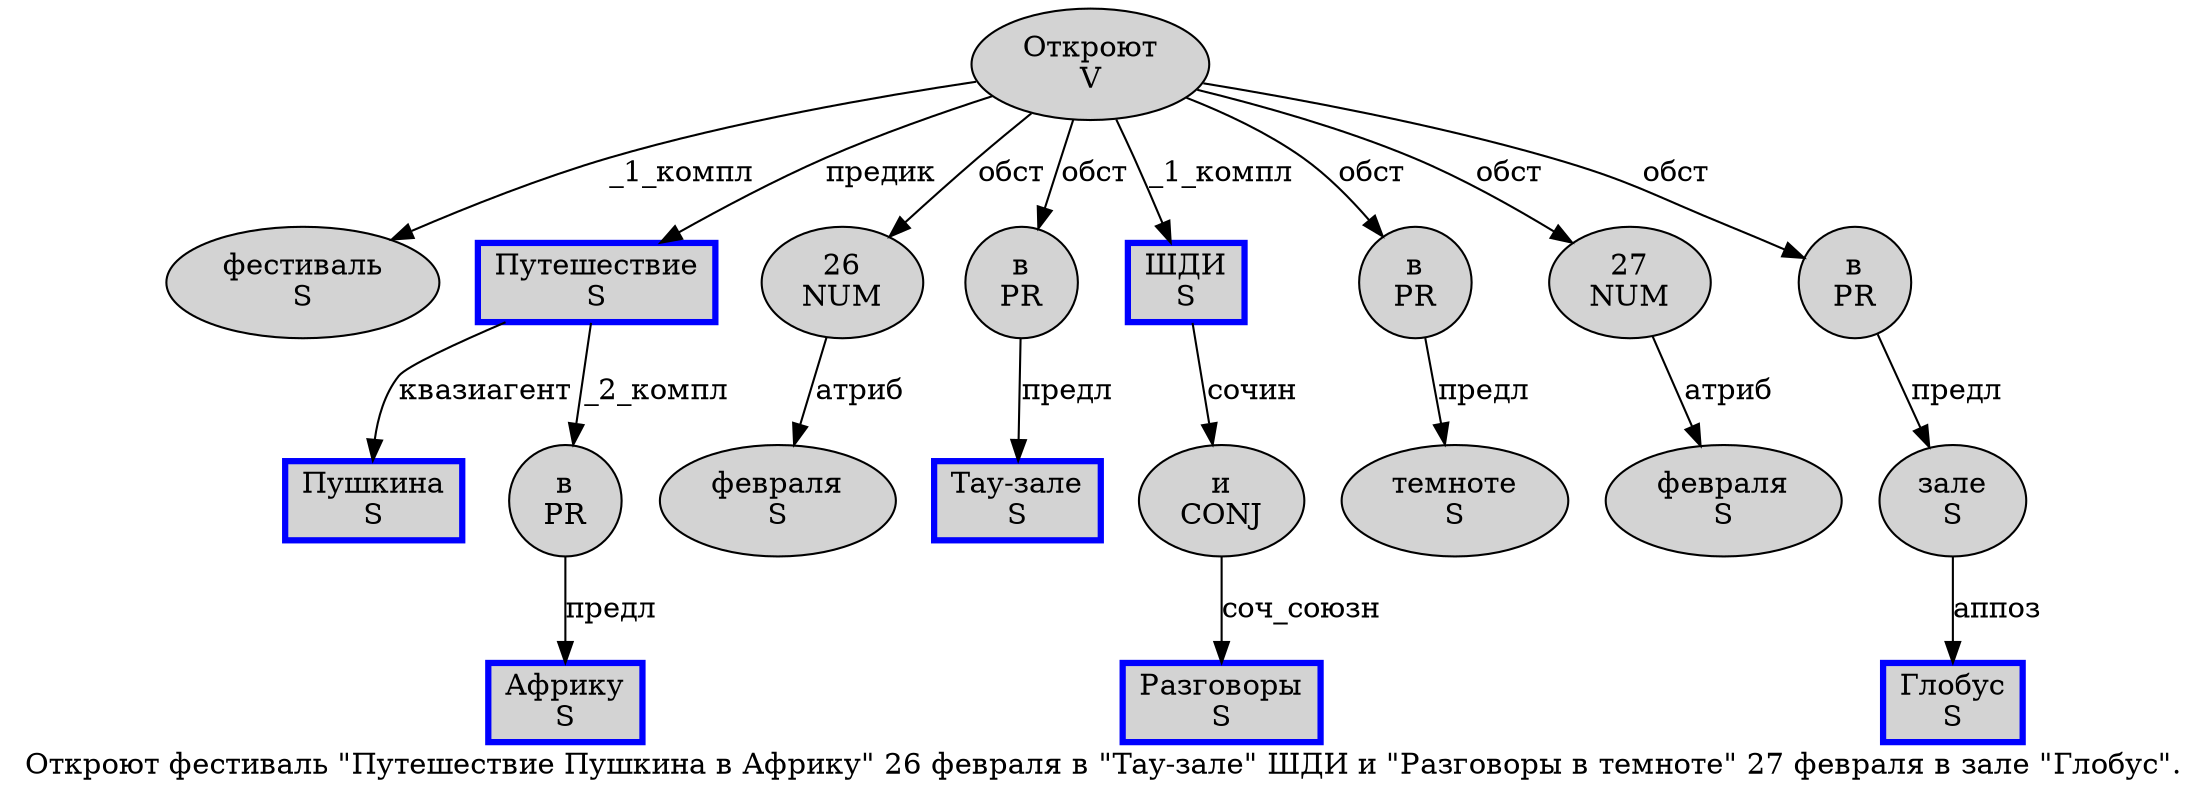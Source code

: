 digraph SENTENCE_701 {
	graph [label="Откроют фестиваль \"Путешествие Пушкина в Африку\" 26 февраля в \"Тау-зале\" ШДИ и \"Разговоры в темноте\" 27 февраля в зале \"Глобус\"."]
	node [style=filled]
		0 [label="Откроют
V" color="" fillcolor=lightgray penwidth=1 shape=ellipse]
		1 [label="фестиваль
S" color="" fillcolor=lightgray penwidth=1 shape=ellipse]
		3 [label="Путешествие
S" color=blue fillcolor=lightgray penwidth=3 shape=box]
		4 [label="Пушкина
S" color=blue fillcolor=lightgray penwidth=3 shape=box]
		5 [label="в
PR" color="" fillcolor=lightgray penwidth=1 shape=ellipse]
		6 [label="Африку
S" color=blue fillcolor=lightgray penwidth=3 shape=box]
		8 [label="26
NUM" color="" fillcolor=lightgray penwidth=1 shape=ellipse]
		9 [label="февраля
S" color="" fillcolor=lightgray penwidth=1 shape=ellipse]
		10 [label="в
PR" color="" fillcolor=lightgray penwidth=1 shape=ellipse]
		12 [label="Тау-зале
S" color=blue fillcolor=lightgray penwidth=3 shape=box]
		14 [label="ШДИ
S" color=blue fillcolor=lightgray penwidth=3 shape=box]
		15 [label="и
CONJ" color="" fillcolor=lightgray penwidth=1 shape=ellipse]
		17 [label="Разговоры
S" color=blue fillcolor=lightgray penwidth=3 shape=box]
		18 [label="в
PR" color="" fillcolor=lightgray penwidth=1 shape=ellipse]
		19 [label="темноте
S" color="" fillcolor=lightgray penwidth=1 shape=ellipse]
		21 [label="27
NUM" color="" fillcolor=lightgray penwidth=1 shape=ellipse]
		22 [label="февраля
S" color="" fillcolor=lightgray penwidth=1 shape=ellipse]
		23 [label="в
PR" color="" fillcolor=lightgray penwidth=1 shape=ellipse]
		24 [label="зале
S" color="" fillcolor=lightgray penwidth=1 shape=ellipse]
		26 [label="Глобус
S" color=blue fillcolor=lightgray penwidth=3 shape=box]
			0 -> 1 [label="_1_компл"]
			0 -> 3 [label="предик"]
			0 -> 8 [label="обст"]
			0 -> 10 [label="обст"]
			0 -> 14 [label="_1_компл"]
			0 -> 18 [label="обст"]
			0 -> 21 [label="обст"]
			0 -> 23 [label="обст"]
			5 -> 6 [label="предл"]
			23 -> 24 [label="предл"]
			10 -> 12 [label="предл"]
			8 -> 9 [label="атриб"]
			15 -> 17 [label="соч_союзн"]
			18 -> 19 [label="предл"]
			21 -> 22 [label="атриб"]
			24 -> 26 [label="аппоз"]
			3 -> 4 [label="квазиагент"]
			3 -> 5 [label="_2_компл"]
			14 -> 15 [label="сочин"]
}